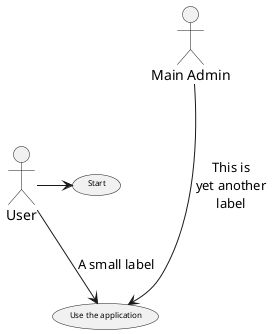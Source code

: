 {
  "sha1": "pi0fs7lldsffh93ztd1jlbbunrynm59",
  "insertion": {
    "when": "2024-06-04T17:28:41.220Z",
    "user": "plantuml@gmail.com"
  }
}
@startuml

skinparam usecaseFontSize 8

"Main Admin" as Admin
"Use the application" as (Use)

User -> (Start)
User --> (Use) : A small label

Admin ---> (Use) : This is\nyet another\nlabel

@enduml
